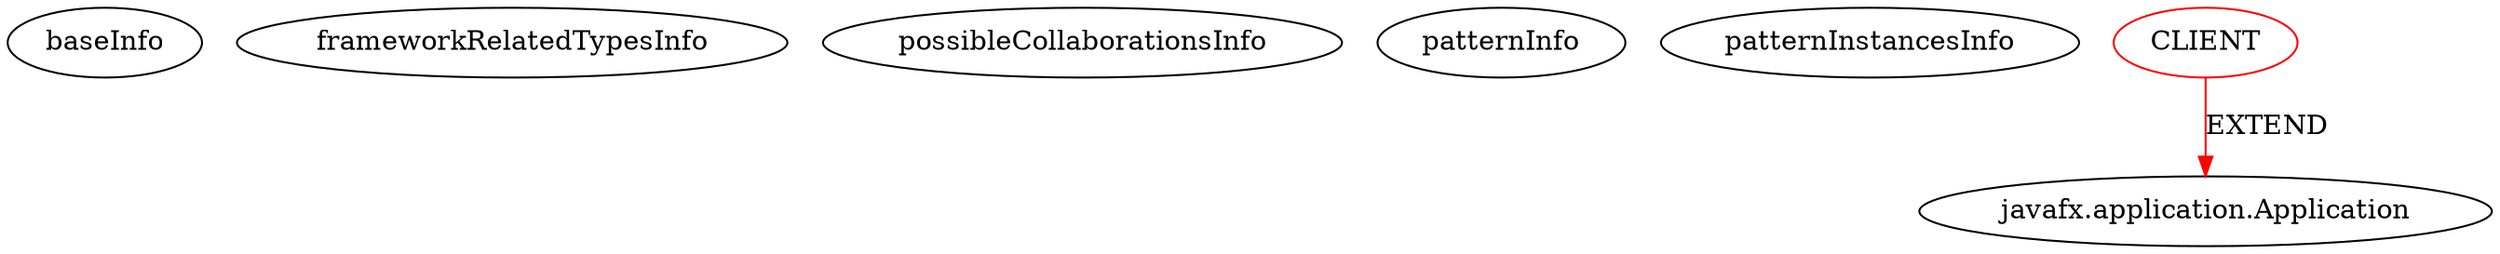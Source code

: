 digraph {
baseInfo[graphId=120,category="pattern",isAnonymous=false,possibleRelation=false]
frameworkRelatedTypesInfo[0="javafx.application.Application"]
possibleCollaborationsInfo[]
patternInfo[frequency=9.0,patternRootClient=0]
patternInstancesInfo[0="m2rtt-Poomine~/m2rtt-Poomine/Poomine-master/src/application/Faililugeja.java~Faililugeja~3512",1="dominique09-TP2-Demineur~/dominique09-TP2-Demineur/TP2-Demineur-master/src/ca/csf/minesweeper/Main.java~Main~2524",2="Dricus-game-of-life~/Dricus-game-of-life/game-of-life-master/src/main/java/nl/dricus/gameoflife/app/Application.java~Application~387",3="DenisTyschenko-JavaFx-Graph~/DenisTyschenko-JavaFx-Graph/JavaFx-Graph-master/src/samples/java/graph/samples/DirectedWeightedGraphSample.java~DirectedWeightedGraphSample~351",4="m2rtt-Poomine~/m2rtt-Poomine/Poomine-master/src/application/Taimer.java~Taimer~3509",5="nwaldispuehl-java-introduction-solutions~/nwaldispuehl-java-introduction-solutions/java-intro-solutions-master/hands_on_examples_sample_implementations/src/main/java/solution_01/TreasureHunt.java~TreasureHunt~3803",6="m2rtt-Poomine~/m2rtt-Poomine/Poomine-master/src/application/Edetabel.java~Edetabel~3510",7="m2rtt-Poomine~/m2rtt-Poomine/Poomine-master/src/application/Kontroll.java~Kontroll~3507",8="nwaldispuehl-java-introduction~/nwaldispuehl-java-introduction/java-intro-master/hands_on_examples/src/main/java/example_01/TreasureHunt.java~TreasureHunt~3800"]
1[label="javafx.application.Application",vertexType="FRAMEWORK_CLASS_TYPE",isFrameworkType=false]
0[label="CLIENT",vertexType="ROOT_CLIENT_CLASS_DECLARATION",isFrameworkType=false,color=red]
0->1[label="EXTEND",color=red]
}
